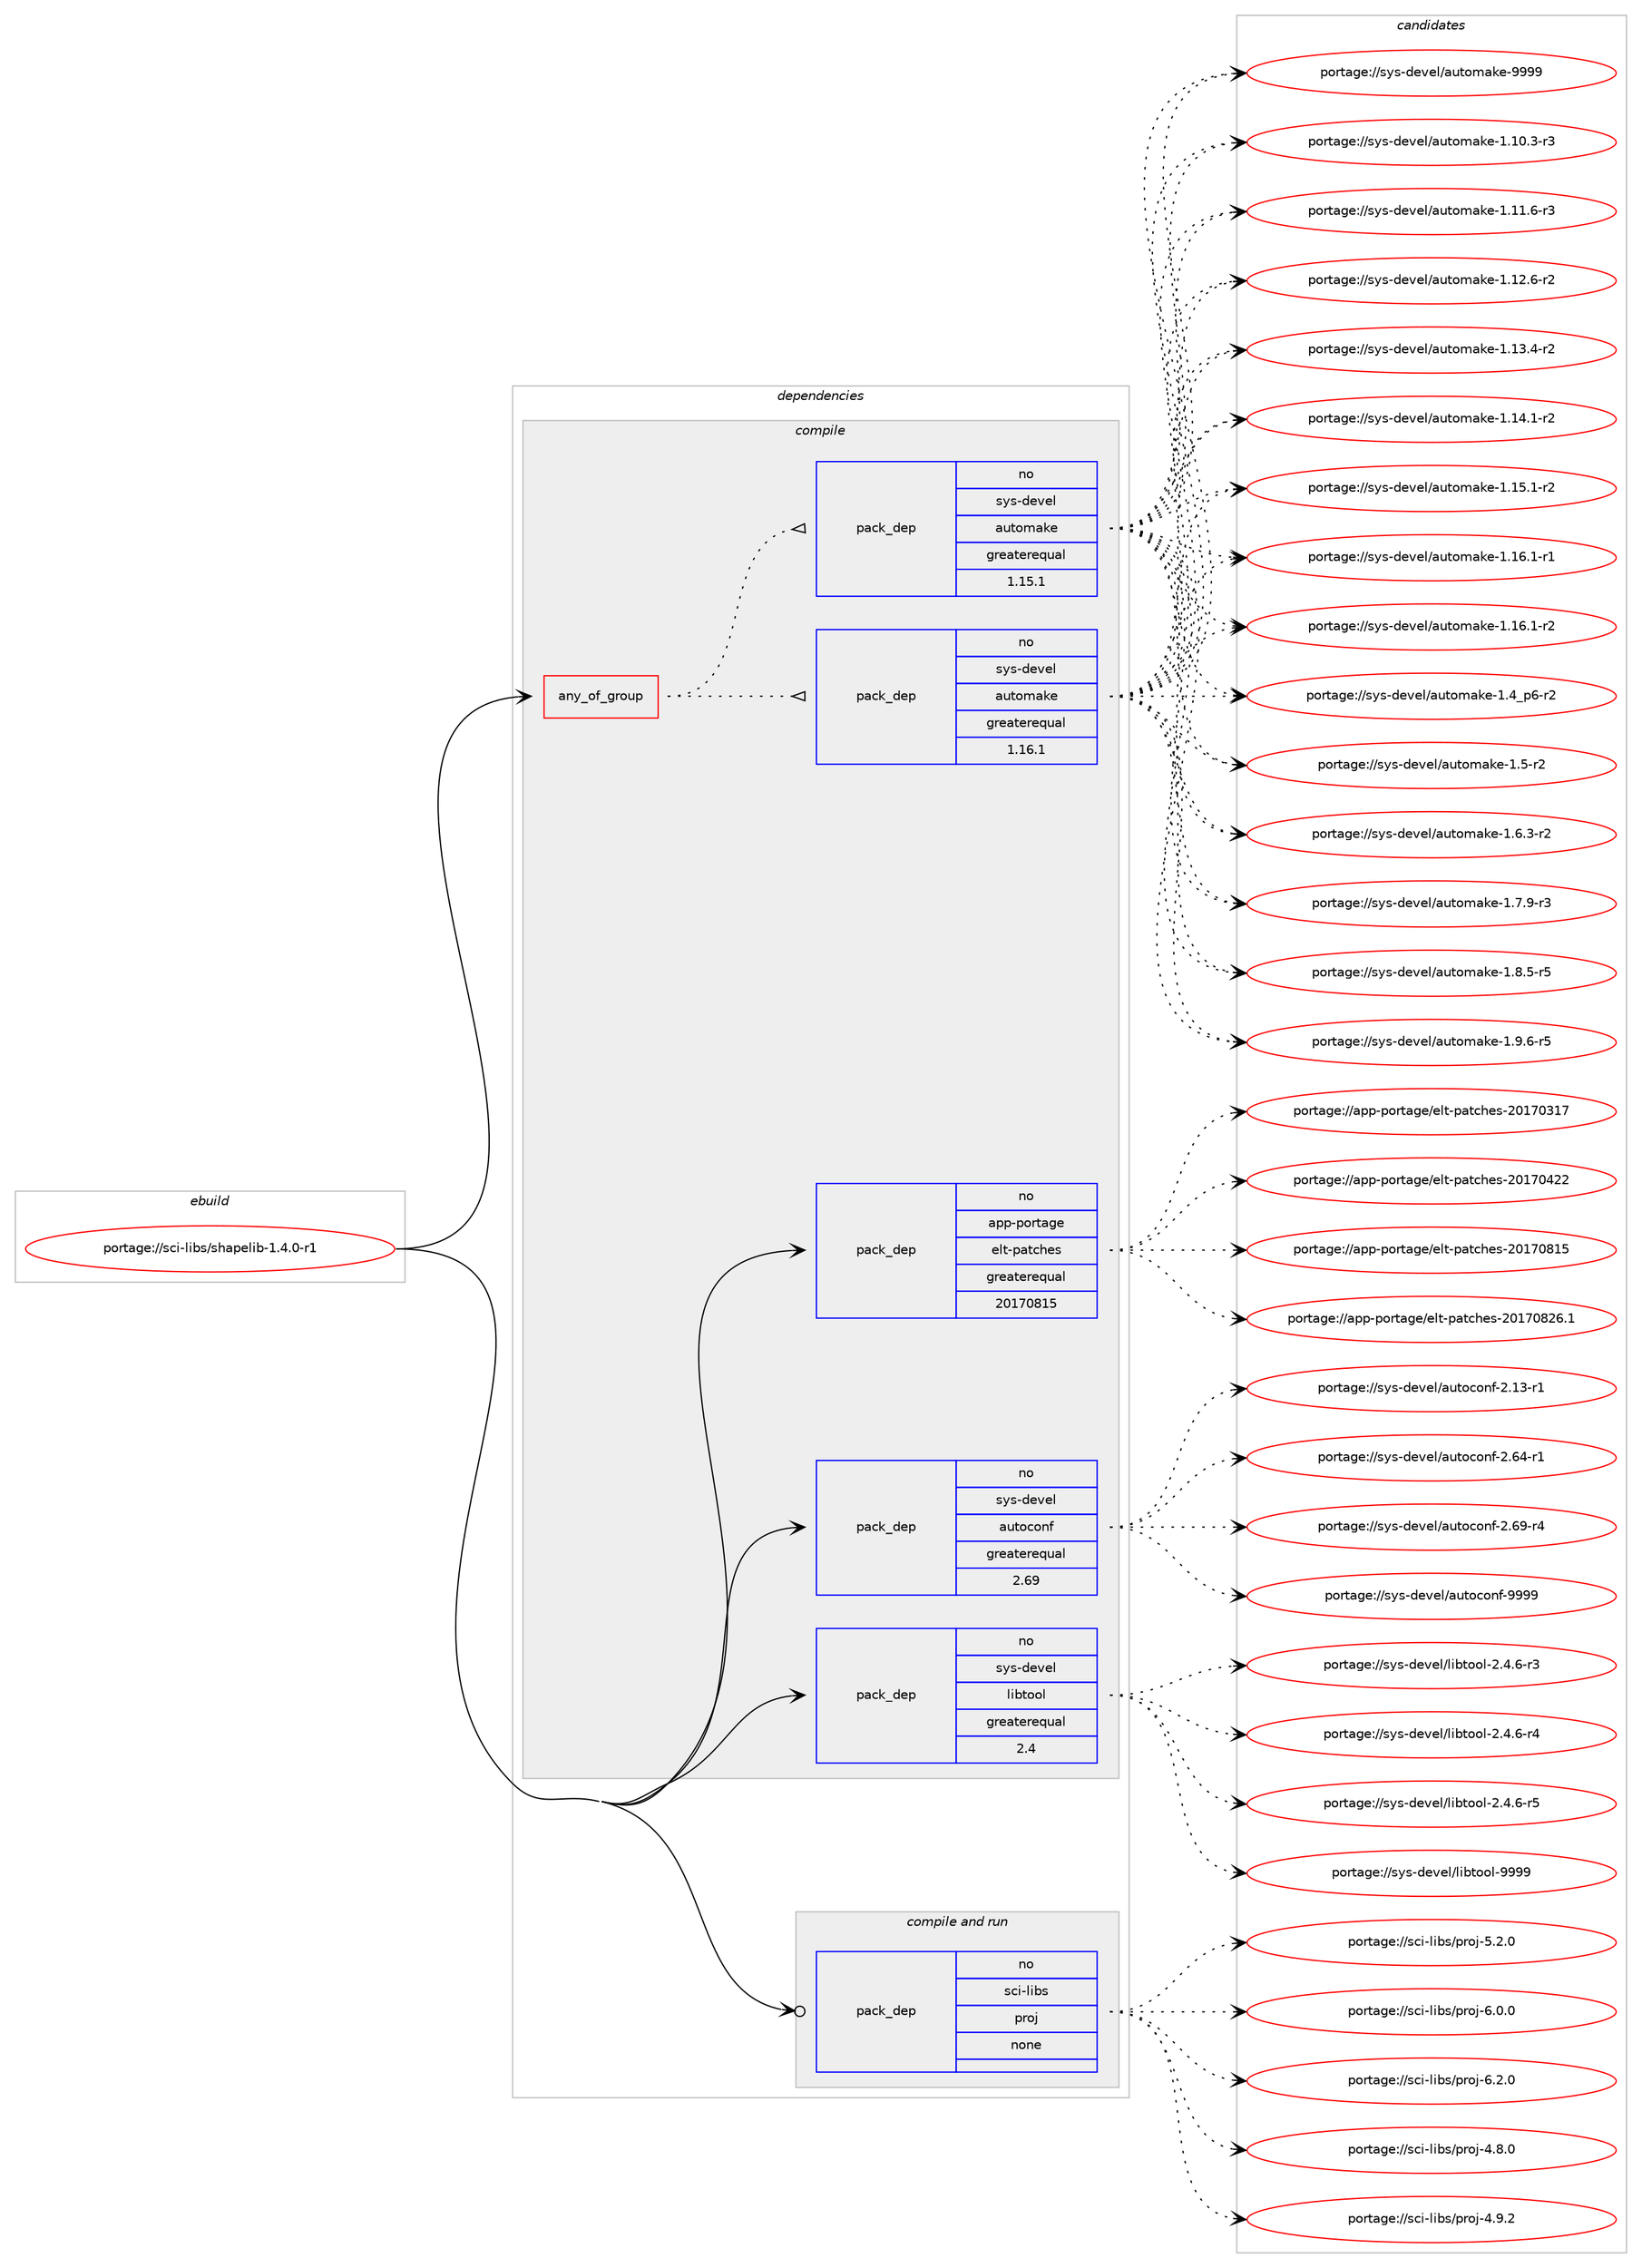digraph prolog {

# *************
# Graph options
# *************

newrank=true;
concentrate=true;
compound=true;
graph [rankdir=LR,fontname=Helvetica,fontsize=10,ranksep=1.5];#, ranksep=2.5, nodesep=0.2];
edge  [arrowhead=vee];
node  [fontname=Helvetica,fontsize=10];

# **********
# The ebuild
# **********

subgraph cluster_leftcol {
color=gray;
rank=same;
label=<<i>ebuild</i>>;
id [label="portage://sci-libs/shapelib-1.4.0-r1", color=red, width=4, href="../sci-libs/shapelib-1.4.0-r1.svg"];
}

# ****************
# The dependencies
# ****************

subgraph cluster_midcol {
color=gray;
label=<<i>dependencies</i>>;
subgraph cluster_compile {
fillcolor="#eeeeee";
style=filled;
label=<<i>compile</i>>;
subgraph any6467 {
dependency392790 [label=<<TABLE BORDER="0" CELLBORDER="1" CELLSPACING="0" CELLPADDING="4"><TR><TD CELLPADDING="10">any_of_group</TD></TR></TABLE>>, shape=none, color=red];subgraph pack288869 {
dependency392791 [label=<<TABLE BORDER="0" CELLBORDER="1" CELLSPACING="0" CELLPADDING="4" WIDTH="220"><TR><TD ROWSPAN="6" CELLPADDING="30">pack_dep</TD></TR><TR><TD WIDTH="110">no</TD></TR><TR><TD>sys-devel</TD></TR><TR><TD>automake</TD></TR><TR><TD>greaterequal</TD></TR><TR><TD>1.16.1</TD></TR></TABLE>>, shape=none, color=blue];
}
dependency392790:e -> dependency392791:w [weight=20,style="dotted",arrowhead="oinv"];
subgraph pack288870 {
dependency392792 [label=<<TABLE BORDER="0" CELLBORDER="1" CELLSPACING="0" CELLPADDING="4" WIDTH="220"><TR><TD ROWSPAN="6" CELLPADDING="30">pack_dep</TD></TR><TR><TD WIDTH="110">no</TD></TR><TR><TD>sys-devel</TD></TR><TR><TD>automake</TD></TR><TR><TD>greaterequal</TD></TR><TR><TD>1.15.1</TD></TR></TABLE>>, shape=none, color=blue];
}
dependency392790:e -> dependency392792:w [weight=20,style="dotted",arrowhead="oinv"];
}
id:e -> dependency392790:w [weight=20,style="solid",arrowhead="vee"];
subgraph pack288871 {
dependency392793 [label=<<TABLE BORDER="0" CELLBORDER="1" CELLSPACING="0" CELLPADDING="4" WIDTH="220"><TR><TD ROWSPAN="6" CELLPADDING="30">pack_dep</TD></TR><TR><TD WIDTH="110">no</TD></TR><TR><TD>app-portage</TD></TR><TR><TD>elt-patches</TD></TR><TR><TD>greaterequal</TD></TR><TR><TD>20170815</TD></TR></TABLE>>, shape=none, color=blue];
}
id:e -> dependency392793:w [weight=20,style="solid",arrowhead="vee"];
subgraph pack288872 {
dependency392794 [label=<<TABLE BORDER="0" CELLBORDER="1" CELLSPACING="0" CELLPADDING="4" WIDTH="220"><TR><TD ROWSPAN="6" CELLPADDING="30">pack_dep</TD></TR><TR><TD WIDTH="110">no</TD></TR><TR><TD>sys-devel</TD></TR><TR><TD>autoconf</TD></TR><TR><TD>greaterequal</TD></TR><TR><TD>2.69</TD></TR></TABLE>>, shape=none, color=blue];
}
id:e -> dependency392794:w [weight=20,style="solid",arrowhead="vee"];
subgraph pack288873 {
dependency392795 [label=<<TABLE BORDER="0" CELLBORDER="1" CELLSPACING="0" CELLPADDING="4" WIDTH="220"><TR><TD ROWSPAN="6" CELLPADDING="30">pack_dep</TD></TR><TR><TD WIDTH="110">no</TD></TR><TR><TD>sys-devel</TD></TR><TR><TD>libtool</TD></TR><TR><TD>greaterequal</TD></TR><TR><TD>2.4</TD></TR></TABLE>>, shape=none, color=blue];
}
id:e -> dependency392795:w [weight=20,style="solid",arrowhead="vee"];
}
subgraph cluster_compileandrun {
fillcolor="#eeeeee";
style=filled;
label=<<i>compile and run</i>>;
subgraph pack288874 {
dependency392796 [label=<<TABLE BORDER="0" CELLBORDER="1" CELLSPACING="0" CELLPADDING="4" WIDTH="220"><TR><TD ROWSPAN="6" CELLPADDING="30">pack_dep</TD></TR><TR><TD WIDTH="110">no</TD></TR><TR><TD>sci-libs</TD></TR><TR><TD>proj</TD></TR><TR><TD>none</TD></TR><TR><TD></TD></TR></TABLE>>, shape=none, color=blue];
}
id:e -> dependency392796:w [weight=20,style="solid",arrowhead="odotvee"];
}
subgraph cluster_run {
fillcolor="#eeeeee";
style=filled;
label=<<i>run</i>>;
}
}

# **************
# The candidates
# **************

subgraph cluster_choices {
rank=same;
color=gray;
label=<<i>candidates</i>>;

subgraph choice288869 {
color=black;
nodesep=1;
choiceportage11512111545100101118101108479711711611110997107101454946494846514511451 [label="portage://sys-devel/automake-1.10.3-r3", color=red, width=4,href="../sys-devel/automake-1.10.3-r3.svg"];
choiceportage11512111545100101118101108479711711611110997107101454946494946544511451 [label="portage://sys-devel/automake-1.11.6-r3", color=red, width=4,href="../sys-devel/automake-1.11.6-r3.svg"];
choiceportage11512111545100101118101108479711711611110997107101454946495046544511450 [label="portage://sys-devel/automake-1.12.6-r2", color=red, width=4,href="../sys-devel/automake-1.12.6-r2.svg"];
choiceportage11512111545100101118101108479711711611110997107101454946495146524511450 [label="portage://sys-devel/automake-1.13.4-r2", color=red, width=4,href="../sys-devel/automake-1.13.4-r2.svg"];
choiceportage11512111545100101118101108479711711611110997107101454946495246494511450 [label="portage://sys-devel/automake-1.14.1-r2", color=red, width=4,href="../sys-devel/automake-1.14.1-r2.svg"];
choiceportage11512111545100101118101108479711711611110997107101454946495346494511450 [label="portage://sys-devel/automake-1.15.1-r2", color=red, width=4,href="../sys-devel/automake-1.15.1-r2.svg"];
choiceportage11512111545100101118101108479711711611110997107101454946495446494511449 [label="portage://sys-devel/automake-1.16.1-r1", color=red, width=4,href="../sys-devel/automake-1.16.1-r1.svg"];
choiceportage11512111545100101118101108479711711611110997107101454946495446494511450 [label="portage://sys-devel/automake-1.16.1-r2", color=red, width=4,href="../sys-devel/automake-1.16.1-r2.svg"];
choiceportage115121115451001011181011084797117116111109971071014549465295112544511450 [label="portage://sys-devel/automake-1.4_p6-r2", color=red, width=4,href="../sys-devel/automake-1.4_p6-r2.svg"];
choiceportage11512111545100101118101108479711711611110997107101454946534511450 [label="portage://sys-devel/automake-1.5-r2", color=red, width=4,href="../sys-devel/automake-1.5-r2.svg"];
choiceportage115121115451001011181011084797117116111109971071014549465446514511450 [label="portage://sys-devel/automake-1.6.3-r2", color=red, width=4,href="../sys-devel/automake-1.6.3-r2.svg"];
choiceportage115121115451001011181011084797117116111109971071014549465546574511451 [label="portage://sys-devel/automake-1.7.9-r3", color=red, width=4,href="../sys-devel/automake-1.7.9-r3.svg"];
choiceportage115121115451001011181011084797117116111109971071014549465646534511453 [label="portage://sys-devel/automake-1.8.5-r5", color=red, width=4,href="../sys-devel/automake-1.8.5-r5.svg"];
choiceportage115121115451001011181011084797117116111109971071014549465746544511453 [label="portage://sys-devel/automake-1.9.6-r5", color=red, width=4,href="../sys-devel/automake-1.9.6-r5.svg"];
choiceportage115121115451001011181011084797117116111109971071014557575757 [label="portage://sys-devel/automake-9999", color=red, width=4,href="../sys-devel/automake-9999.svg"];
dependency392791:e -> choiceportage11512111545100101118101108479711711611110997107101454946494846514511451:w [style=dotted,weight="100"];
dependency392791:e -> choiceportage11512111545100101118101108479711711611110997107101454946494946544511451:w [style=dotted,weight="100"];
dependency392791:e -> choiceportage11512111545100101118101108479711711611110997107101454946495046544511450:w [style=dotted,weight="100"];
dependency392791:e -> choiceportage11512111545100101118101108479711711611110997107101454946495146524511450:w [style=dotted,weight="100"];
dependency392791:e -> choiceportage11512111545100101118101108479711711611110997107101454946495246494511450:w [style=dotted,weight="100"];
dependency392791:e -> choiceportage11512111545100101118101108479711711611110997107101454946495346494511450:w [style=dotted,weight="100"];
dependency392791:e -> choiceportage11512111545100101118101108479711711611110997107101454946495446494511449:w [style=dotted,weight="100"];
dependency392791:e -> choiceportage11512111545100101118101108479711711611110997107101454946495446494511450:w [style=dotted,weight="100"];
dependency392791:e -> choiceportage115121115451001011181011084797117116111109971071014549465295112544511450:w [style=dotted,weight="100"];
dependency392791:e -> choiceportage11512111545100101118101108479711711611110997107101454946534511450:w [style=dotted,weight="100"];
dependency392791:e -> choiceportage115121115451001011181011084797117116111109971071014549465446514511450:w [style=dotted,weight="100"];
dependency392791:e -> choiceportage115121115451001011181011084797117116111109971071014549465546574511451:w [style=dotted,weight="100"];
dependency392791:e -> choiceportage115121115451001011181011084797117116111109971071014549465646534511453:w [style=dotted,weight="100"];
dependency392791:e -> choiceportage115121115451001011181011084797117116111109971071014549465746544511453:w [style=dotted,weight="100"];
dependency392791:e -> choiceportage115121115451001011181011084797117116111109971071014557575757:w [style=dotted,weight="100"];
}
subgraph choice288870 {
color=black;
nodesep=1;
choiceportage11512111545100101118101108479711711611110997107101454946494846514511451 [label="portage://sys-devel/automake-1.10.3-r3", color=red, width=4,href="../sys-devel/automake-1.10.3-r3.svg"];
choiceportage11512111545100101118101108479711711611110997107101454946494946544511451 [label="portage://sys-devel/automake-1.11.6-r3", color=red, width=4,href="../sys-devel/automake-1.11.6-r3.svg"];
choiceportage11512111545100101118101108479711711611110997107101454946495046544511450 [label="portage://sys-devel/automake-1.12.6-r2", color=red, width=4,href="../sys-devel/automake-1.12.6-r2.svg"];
choiceportage11512111545100101118101108479711711611110997107101454946495146524511450 [label="portage://sys-devel/automake-1.13.4-r2", color=red, width=4,href="../sys-devel/automake-1.13.4-r2.svg"];
choiceportage11512111545100101118101108479711711611110997107101454946495246494511450 [label="portage://sys-devel/automake-1.14.1-r2", color=red, width=4,href="../sys-devel/automake-1.14.1-r2.svg"];
choiceportage11512111545100101118101108479711711611110997107101454946495346494511450 [label="portage://sys-devel/automake-1.15.1-r2", color=red, width=4,href="../sys-devel/automake-1.15.1-r2.svg"];
choiceportage11512111545100101118101108479711711611110997107101454946495446494511449 [label="portage://sys-devel/automake-1.16.1-r1", color=red, width=4,href="../sys-devel/automake-1.16.1-r1.svg"];
choiceportage11512111545100101118101108479711711611110997107101454946495446494511450 [label="portage://sys-devel/automake-1.16.1-r2", color=red, width=4,href="../sys-devel/automake-1.16.1-r2.svg"];
choiceportage115121115451001011181011084797117116111109971071014549465295112544511450 [label="portage://sys-devel/automake-1.4_p6-r2", color=red, width=4,href="../sys-devel/automake-1.4_p6-r2.svg"];
choiceportage11512111545100101118101108479711711611110997107101454946534511450 [label="portage://sys-devel/automake-1.5-r2", color=red, width=4,href="../sys-devel/automake-1.5-r2.svg"];
choiceportage115121115451001011181011084797117116111109971071014549465446514511450 [label="portage://sys-devel/automake-1.6.3-r2", color=red, width=4,href="../sys-devel/automake-1.6.3-r2.svg"];
choiceportage115121115451001011181011084797117116111109971071014549465546574511451 [label="portage://sys-devel/automake-1.7.9-r3", color=red, width=4,href="../sys-devel/automake-1.7.9-r3.svg"];
choiceportage115121115451001011181011084797117116111109971071014549465646534511453 [label="portage://sys-devel/automake-1.8.5-r5", color=red, width=4,href="../sys-devel/automake-1.8.5-r5.svg"];
choiceportage115121115451001011181011084797117116111109971071014549465746544511453 [label="portage://sys-devel/automake-1.9.6-r5", color=red, width=4,href="../sys-devel/automake-1.9.6-r5.svg"];
choiceportage115121115451001011181011084797117116111109971071014557575757 [label="portage://sys-devel/automake-9999", color=red, width=4,href="../sys-devel/automake-9999.svg"];
dependency392792:e -> choiceportage11512111545100101118101108479711711611110997107101454946494846514511451:w [style=dotted,weight="100"];
dependency392792:e -> choiceportage11512111545100101118101108479711711611110997107101454946494946544511451:w [style=dotted,weight="100"];
dependency392792:e -> choiceportage11512111545100101118101108479711711611110997107101454946495046544511450:w [style=dotted,weight="100"];
dependency392792:e -> choiceportage11512111545100101118101108479711711611110997107101454946495146524511450:w [style=dotted,weight="100"];
dependency392792:e -> choiceportage11512111545100101118101108479711711611110997107101454946495246494511450:w [style=dotted,weight="100"];
dependency392792:e -> choiceportage11512111545100101118101108479711711611110997107101454946495346494511450:w [style=dotted,weight="100"];
dependency392792:e -> choiceportage11512111545100101118101108479711711611110997107101454946495446494511449:w [style=dotted,weight="100"];
dependency392792:e -> choiceportage11512111545100101118101108479711711611110997107101454946495446494511450:w [style=dotted,weight="100"];
dependency392792:e -> choiceportage115121115451001011181011084797117116111109971071014549465295112544511450:w [style=dotted,weight="100"];
dependency392792:e -> choiceportage11512111545100101118101108479711711611110997107101454946534511450:w [style=dotted,weight="100"];
dependency392792:e -> choiceportage115121115451001011181011084797117116111109971071014549465446514511450:w [style=dotted,weight="100"];
dependency392792:e -> choiceportage115121115451001011181011084797117116111109971071014549465546574511451:w [style=dotted,weight="100"];
dependency392792:e -> choiceportage115121115451001011181011084797117116111109971071014549465646534511453:w [style=dotted,weight="100"];
dependency392792:e -> choiceportage115121115451001011181011084797117116111109971071014549465746544511453:w [style=dotted,weight="100"];
dependency392792:e -> choiceportage115121115451001011181011084797117116111109971071014557575757:w [style=dotted,weight="100"];
}
subgraph choice288871 {
color=black;
nodesep=1;
choiceportage97112112451121111141169710310147101108116451129711699104101115455048495548514955 [label="portage://app-portage/elt-patches-20170317", color=red, width=4,href="../app-portage/elt-patches-20170317.svg"];
choiceportage97112112451121111141169710310147101108116451129711699104101115455048495548525050 [label="portage://app-portage/elt-patches-20170422", color=red, width=4,href="../app-portage/elt-patches-20170422.svg"];
choiceportage97112112451121111141169710310147101108116451129711699104101115455048495548564953 [label="portage://app-portage/elt-patches-20170815", color=red, width=4,href="../app-portage/elt-patches-20170815.svg"];
choiceportage971121124511211111411697103101471011081164511297116991041011154550484955485650544649 [label="portage://app-portage/elt-patches-20170826.1", color=red, width=4,href="../app-portage/elt-patches-20170826.1.svg"];
dependency392793:e -> choiceportage97112112451121111141169710310147101108116451129711699104101115455048495548514955:w [style=dotted,weight="100"];
dependency392793:e -> choiceportage97112112451121111141169710310147101108116451129711699104101115455048495548525050:w [style=dotted,weight="100"];
dependency392793:e -> choiceportage97112112451121111141169710310147101108116451129711699104101115455048495548564953:w [style=dotted,weight="100"];
dependency392793:e -> choiceportage971121124511211111411697103101471011081164511297116991041011154550484955485650544649:w [style=dotted,weight="100"];
}
subgraph choice288872 {
color=black;
nodesep=1;
choiceportage1151211154510010111810110847971171161119911111010245504649514511449 [label="portage://sys-devel/autoconf-2.13-r1", color=red, width=4,href="../sys-devel/autoconf-2.13-r1.svg"];
choiceportage1151211154510010111810110847971171161119911111010245504654524511449 [label="portage://sys-devel/autoconf-2.64-r1", color=red, width=4,href="../sys-devel/autoconf-2.64-r1.svg"];
choiceportage1151211154510010111810110847971171161119911111010245504654574511452 [label="portage://sys-devel/autoconf-2.69-r4", color=red, width=4,href="../sys-devel/autoconf-2.69-r4.svg"];
choiceportage115121115451001011181011084797117116111991111101024557575757 [label="portage://sys-devel/autoconf-9999", color=red, width=4,href="../sys-devel/autoconf-9999.svg"];
dependency392794:e -> choiceportage1151211154510010111810110847971171161119911111010245504649514511449:w [style=dotted,weight="100"];
dependency392794:e -> choiceportage1151211154510010111810110847971171161119911111010245504654524511449:w [style=dotted,weight="100"];
dependency392794:e -> choiceportage1151211154510010111810110847971171161119911111010245504654574511452:w [style=dotted,weight="100"];
dependency392794:e -> choiceportage115121115451001011181011084797117116111991111101024557575757:w [style=dotted,weight="100"];
}
subgraph choice288873 {
color=black;
nodesep=1;
choiceportage1151211154510010111810110847108105981161111111084550465246544511451 [label="portage://sys-devel/libtool-2.4.6-r3", color=red, width=4,href="../sys-devel/libtool-2.4.6-r3.svg"];
choiceportage1151211154510010111810110847108105981161111111084550465246544511452 [label="portage://sys-devel/libtool-2.4.6-r4", color=red, width=4,href="../sys-devel/libtool-2.4.6-r4.svg"];
choiceportage1151211154510010111810110847108105981161111111084550465246544511453 [label="portage://sys-devel/libtool-2.4.6-r5", color=red, width=4,href="../sys-devel/libtool-2.4.6-r5.svg"];
choiceportage1151211154510010111810110847108105981161111111084557575757 [label="portage://sys-devel/libtool-9999", color=red, width=4,href="../sys-devel/libtool-9999.svg"];
dependency392795:e -> choiceportage1151211154510010111810110847108105981161111111084550465246544511451:w [style=dotted,weight="100"];
dependency392795:e -> choiceportage1151211154510010111810110847108105981161111111084550465246544511452:w [style=dotted,weight="100"];
dependency392795:e -> choiceportage1151211154510010111810110847108105981161111111084550465246544511453:w [style=dotted,weight="100"];
dependency392795:e -> choiceportage1151211154510010111810110847108105981161111111084557575757:w [style=dotted,weight="100"];
}
subgraph choice288874 {
color=black;
nodesep=1;
choiceportage11599105451081059811547112114111106455246564648 [label="portage://sci-libs/proj-4.8.0", color=red, width=4,href="../sci-libs/proj-4.8.0.svg"];
choiceportage11599105451081059811547112114111106455246574650 [label="portage://sci-libs/proj-4.9.2", color=red, width=4,href="../sci-libs/proj-4.9.2.svg"];
choiceportage11599105451081059811547112114111106455346504648 [label="portage://sci-libs/proj-5.2.0", color=red, width=4,href="../sci-libs/proj-5.2.0.svg"];
choiceportage11599105451081059811547112114111106455446484648 [label="portage://sci-libs/proj-6.0.0", color=red, width=4,href="../sci-libs/proj-6.0.0.svg"];
choiceportage11599105451081059811547112114111106455446504648 [label="portage://sci-libs/proj-6.2.0", color=red, width=4,href="../sci-libs/proj-6.2.0.svg"];
dependency392796:e -> choiceportage11599105451081059811547112114111106455246564648:w [style=dotted,weight="100"];
dependency392796:e -> choiceportage11599105451081059811547112114111106455246574650:w [style=dotted,weight="100"];
dependency392796:e -> choiceportage11599105451081059811547112114111106455346504648:w [style=dotted,weight="100"];
dependency392796:e -> choiceportage11599105451081059811547112114111106455446484648:w [style=dotted,weight="100"];
dependency392796:e -> choiceportage11599105451081059811547112114111106455446504648:w [style=dotted,weight="100"];
}
}

}
